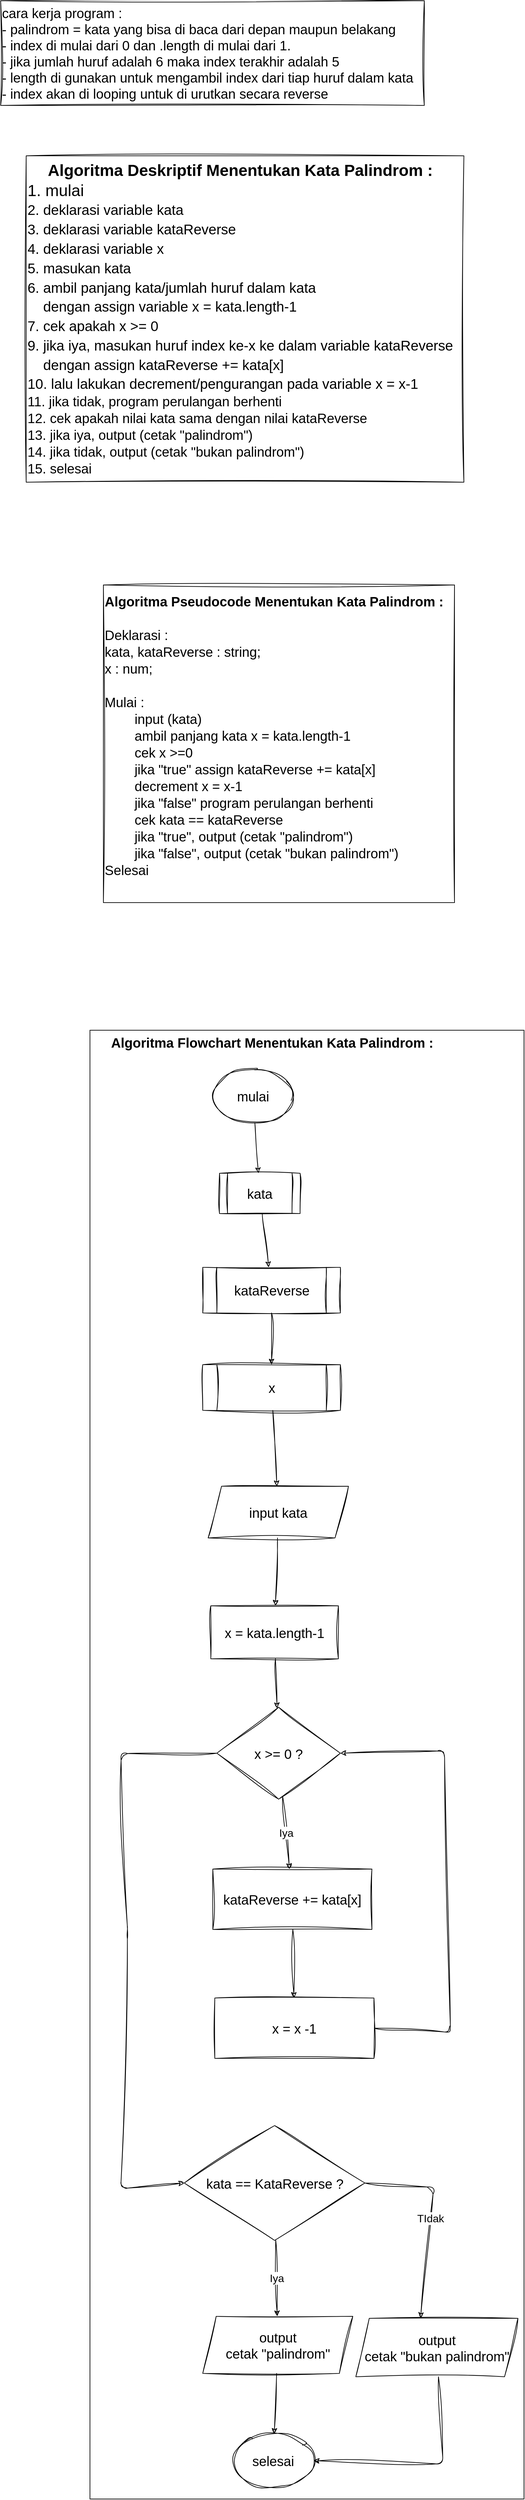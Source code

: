 <mxfile>
    <diagram id="5AIU2sZw3UCtWIpm7gQh" name="Palindrom">
        <mxGraphModel dx="833" dy="552" grid="0" gridSize="10" guides="1" tooltips="1" connect="1" arrows="1" fold="1" page="1" pageScale="1" pageWidth="850" pageHeight="1100" math="0" shadow="0">
            <root>
                <mxCell id="0"/>
                <mxCell id="1" parent="0"/>
                <mxCell id="2" value="&lt;div style=&quot;text-align: center; font-size: 24px;&quot;&gt;&lt;b style=&quot;font-family: Helvetica; background-color: initial;&quot;&gt;&lt;font style=&quot;font-size: 24px;&quot;&gt;Algoritma Deskriptif Menentukan Kata Palindrom :&lt;/font&gt;&lt;/b&gt;&lt;/div&gt;&lt;font style=&quot;font-size: 24px;&quot; face=&quot;Helvetica&quot;&gt;&lt;div style=&quot;&quot;&gt;&lt;span style=&quot;background-color: initial;&quot;&gt;1. mulai&lt;/span&gt;&lt;/div&gt;&lt;span style=&quot;font-size: 21px;&quot;&gt;2. deklarasi variable kata&lt;/span&gt;&lt;br&gt;&lt;span style=&quot;font-size: 21px;&quot;&gt;3. deklarasi variable kataReverse&lt;/span&gt;&lt;br&gt;&lt;span style=&quot;font-size: 21px;&quot;&gt;4. deklarasi variable x&lt;/span&gt;&lt;br&gt;&lt;span style=&quot;font-size: 21px;&quot;&gt;5. masukan kata&lt;/span&gt;&lt;br&gt;&lt;span style=&quot;font-size: 21px;&quot;&gt;6. ambil panjang kata/jumlah huruf dalam kata&lt;br&gt;&amp;nbsp; &amp;nbsp; dengan assign variable x = kata.length-1&lt;/span&gt;&lt;br&gt;&lt;span style=&quot;font-size: 21px;&quot;&gt;7. cek apakah x &amp;gt;= 0&lt;/span&gt;&lt;br&gt;&lt;span style=&quot;font-size: 21px;&quot;&gt;9. jika iya, masukan huruf index ke-x ke dalam variable kataReverse&lt;br&gt;&amp;nbsp; &amp;nbsp; dengan assign kataReverse += kata[x]&lt;/span&gt;&lt;br&gt;&lt;span style=&quot;font-size: 21px;&quot;&gt;10. lalu lakukan decrement/pengurangan pada variable x = x-1&lt;/span&gt;&lt;br&gt;&lt;/font&gt;&lt;span style=&quot;font-family: Helvetica;&quot;&gt;11. jika tidak, program perulangan berhenti&lt;/span&gt;&lt;font face=&quot;Helvetica&quot;&gt;&lt;br&gt;12. cek apakah nilai kata sama dengan nilai kataReverse&lt;br&gt;13. jika iya, output (cetak &quot;palindrom&quot;)&lt;br&gt;14. jika tidak, output (cetak &quot;bukan palindrom&quot;)&lt;br&gt;15. selesai&lt;br&gt;&lt;/font&gt;" style="text;html=1;align=left;verticalAlign=middle;resizable=0;points=[];autosize=1;strokeColor=default;fillColor=none;fontSize=20;fontFamily=Architects Daughter;sketch=1;hachureGap=4;jiggle=2;curveFitting=1;fontSource=https%3A%2F%2Ffonts.googleapis.com%2Fcss%3Ffamily%3DArchitects%2BDaughter;" parent="1" vertex="1">
                    <mxGeometry x="66" y="243" width="652" height="486" as="geometry"/>
                </mxCell>
                <mxCell id="3" value="cara kerja program :&lt;br&gt;- palindrom = kata yang bisa di baca dari depan maupun belakang&lt;br&gt;- index di mulai dari 0 dan .length di mulai dari 1.&lt;br&gt;- jika jumlah huruf adalah 6 maka index terakhir adalah 5&lt;br&gt;- length di gunakan untuk mengambil index dari tiap huruf dalam kata&lt;br&gt;- index akan di looping untuk di urutkan secara reverse" style="text;html=1;align=left;verticalAlign=middle;resizable=0;points=[];autosize=1;strokeColor=default;fillColor=none;fontSize=20;fontFamily=Helvetica;sketch=1;hachureGap=4;jiggle=2;curveFitting=1;fontSource=https%3A%2F%2Ffonts.googleapis.com%2Fcss%3Ffamily%3DArchitects%2BDaughter;" parent="1" vertex="1">
                    <mxGeometry x="28" y="12" width="631" height="156" as="geometry"/>
                </mxCell>
                <mxCell id="4" value="&lt;font face=&quot;Helvetica&quot;&gt;&lt;b&gt;Algoritma Pseudocode Menentukan Kata Palindrom :&lt;br&gt;&lt;/b&gt;&lt;br&gt;Deklarasi :&lt;br&gt;&lt;span style=&quot;&quot;&gt;&#9;&lt;/span&gt;kata, kataReverse : string;&lt;br&gt;&lt;span style=&quot;&quot;&gt;&#9;&lt;/span&gt;x : num;&lt;br&gt;&lt;br&gt;Mulai :&lt;br&gt;&lt;span style=&quot;&quot;&gt;&#9;&lt;/span&gt;&lt;span style=&quot;white-space: pre;&quot;&gt;&#9;&lt;/span&gt;input (kata)&lt;br&gt;&lt;span style=&quot;&quot;&gt;&#9;&lt;/span&gt;&lt;span style=&quot;white-space: pre;&quot;&gt;&#9;&lt;/span&gt;ambil panjang kata x = kata.length-1&lt;br&gt;&lt;span style=&quot;&quot;&gt;&#9;&lt;/span&gt;&lt;span style=&quot;white-space: pre;&quot;&gt;&#9;&lt;/span&gt;cek x &amp;gt;=0&lt;br&gt;&lt;span style=&quot;&quot;&gt;&#9;&lt;/span&gt;&lt;/font&gt;&lt;span style=&quot;border-color: var(--border-color); font-family: Helvetica;&quot;&gt;&#9;&lt;/span&gt;&lt;span style=&quot;font-family: Helvetica;&quot;&gt;&lt;span style=&quot;white-space: pre;&quot;&gt;&#9;&lt;/span&gt;jika &quot;true&quot; assign kataReverse += kata[x]&lt;/span&gt;&lt;br style=&quot;border-color: var(--border-color); font-family: Helvetica;&quot;&gt;&lt;span style=&quot;border-color: var(--border-color); font-family: Helvetica;&quot;&gt;&#9;&lt;/span&gt;&lt;span style=&quot;font-family: Helvetica;&quot;&gt;&lt;span style=&quot;white-space: pre;&quot;&gt;&#9;&lt;/span&gt;decrement x = x-1&lt;/span&gt;&lt;font face=&quot;Helvetica&quot;&gt;&lt;br&gt;&lt;span style=&quot;&quot;&gt;&#9;&lt;/span&gt;&lt;span style=&quot;white-space: pre;&quot;&gt;&#9;&lt;/span&gt;jika &quot;false&quot; program perulangan berhenti&lt;br&gt;&lt;span style=&quot;white-space: pre;&quot;&gt;&#9;&lt;/span&gt;cek kata == kataReverse&lt;br&gt;&lt;span style=&quot;white-space: pre;&quot;&gt;&#9;&lt;/span&gt;jika &quot;true&quot;, output (cetak &quot;palindrom&quot;)&lt;br&gt;&lt;span style=&quot;white-space: pre;&quot;&gt;&#9;&lt;/span&gt;jika &quot;false&quot;, output (cetak &quot;bukan palindrom&quot;)&lt;br&gt;Selesai&lt;br&gt;&lt;span style=&quot;&quot;&gt;&#9;&lt;/span&gt;&lt;br&gt;&lt;/font&gt;" style="text;html=1;align=left;verticalAlign=middle;resizable=0;points=[];autosize=1;strokeColor=default;fillColor=none;fontSize=20;fontFamily=Architects Daughter;sketch=1;hachureGap=4;jiggle=2;curveFitting=1;fontSource=https%3A%2F%2Ffonts.googleapis.com%2Fcss%3Ffamily%3DArchitects%2BDaughter;" parent="1" vertex="1">
                    <mxGeometry x="181" y="882" width="523" height="473" as="geometry"/>
                </mxCell>
                <mxCell id="jP9Gf66-D8ZCtO5igqZr-33" value="" style="group;strokeColor=default;" parent="1" vertex="1" connectable="0">
                    <mxGeometry x="161" y="1545" width="646.5" height="2187" as="geometry"/>
                </mxCell>
                <mxCell id="5" value="&lt;b&gt;Algoritma Flowchart Menentukan Kata Palindrom :&lt;/b&gt;" style="text;html=1;align=center;verticalAlign=middle;resizable=0;points=[];autosize=1;strokeColor=none;fillColor=none;fontSize=20;fontFamily=Helvetica;sketch=1;hachureGap=4;jiggle=2;curveFitting=1;fontSource=https%3A%2F%2Ffonts.googleapis.com%2Fcss%3Ffamily%3DArchitects%2BDaughter;" parent="jP9Gf66-D8ZCtO5igqZr-33" vertex="1">
                    <mxGeometry x="21.5" width="498" height="36" as="geometry"/>
                </mxCell>
                <mxCell id="6" value="mulai" style="ellipse;whiteSpace=wrap;html=1;sketch=1;hachureGap=4;jiggle=2;curveFitting=1;fontFamily=Helvetica;fontSize=20;strokeColor=default;" parent="jP9Gf66-D8ZCtO5igqZr-33" vertex="1">
                    <mxGeometry x="183" y="58" width="120" height="80" as="geometry"/>
                </mxCell>
                <mxCell id="7" value="kata" style="shape=process;whiteSpace=wrap;html=1;backgroundOutline=1;sketch=1;hachureGap=4;jiggle=2;curveFitting=1;fontFamily=Helvetica;fontSize=20;strokeColor=default;" parent="jP9Gf66-D8ZCtO5igqZr-33" vertex="1">
                    <mxGeometry x="193" y="213" width="120" height="60" as="geometry"/>
                </mxCell>
                <mxCell id="18" value="" style="edgeStyle=none;sketch=1;hachureGap=4;jiggle=2;curveFitting=1;html=1;fontFamily=Helvetica;fontSize=16;strokeColor=default;" parent="jP9Gf66-D8ZCtO5igqZr-33" source="6" target="7" edge="1">
                    <mxGeometry relative="1" as="geometry"/>
                </mxCell>
                <mxCell id="8" value="kataReverse" style="shape=process;whiteSpace=wrap;html=1;backgroundOutline=1;sketch=1;hachureGap=4;jiggle=2;curveFitting=1;fontFamily=Helvetica;fontSize=20;strokeColor=default;" parent="jP9Gf66-D8ZCtO5igqZr-33" vertex="1">
                    <mxGeometry x="168" y="353" width="205" height="68" as="geometry"/>
                </mxCell>
                <mxCell id="19" value="" style="edgeStyle=none;sketch=1;hachureGap=4;jiggle=2;curveFitting=1;html=1;fontFamily=Helvetica;fontSize=16;strokeColor=default;" parent="jP9Gf66-D8ZCtO5igqZr-33" source="7" target="8" edge="1">
                    <mxGeometry relative="1" as="geometry"/>
                </mxCell>
                <mxCell id="9" value="x" style="shape=process;whiteSpace=wrap;html=1;backgroundOutline=1;sketch=1;hachureGap=4;jiggle=2;curveFitting=1;fontFamily=Helvetica;fontSize=20;strokeColor=default;" parent="jP9Gf66-D8ZCtO5igqZr-33" vertex="1">
                    <mxGeometry x="168" y="498" width="205" height="68" as="geometry"/>
                </mxCell>
                <mxCell id="20" value="" style="edgeStyle=none;sketch=1;hachureGap=4;jiggle=2;curveFitting=1;html=1;fontFamily=Helvetica;fontSize=16;strokeColor=default;" parent="jP9Gf66-D8ZCtO5igqZr-33" source="8" target="9" edge="1">
                    <mxGeometry relative="1" as="geometry"/>
                </mxCell>
                <mxCell id="10" value="input kata" style="shape=parallelogram;perimeter=parallelogramPerimeter;whiteSpace=wrap;html=1;fixedSize=1;sketch=1;hachureGap=4;jiggle=2;curveFitting=1;fontFamily=Helvetica;fontSize=20;strokeColor=default;" parent="jP9Gf66-D8ZCtO5igqZr-33" vertex="1">
                    <mxGeometry x="176" y="679" width="209" height="77" as="geometry"/>
                </mxCell>
                <mxCell id="21" value="" style="edgeStyle=none;sketch=1;hachureGap=4;jiggle=2;curveFitting=1;html=1;fontFamily=Helvetica;fontSize=16;strokeColor=default;" parent="jP9Gf66-D8ZCtO5igqZr-33" source="9" target="10" edge="1">
                    <mxGeometry relative="1" as="geometry"/>
                </mxCell>
                <mxCell id="11" value="x = kata.length-1" style="rounded=0;whiteSpace=wrap;html=1;sketch=1;hachureGap=4;jiggle=2;curveFitting=1;fontFamily=Helvetica;fontSize=20;strokeColor=default;" parent="jP9Gf66-D8ZCtO5igqZr-33" vertex="1">
                    <mxGeometry x="180" y="857" width="190" height="79" as="geometry"/>
                </mxCell>
                <mxCell id="22" value="" style="edgeStyle=none;sketch=1;hachureGap=4;jiggle=2;curveFitting=1;html=1;fontFamily=Helvetica;fontSize=16;strokeColor=default;" parent="jP9Gf66-D8ZCtO5igqZr-33" source="10" target="11" edge="1">
                    <mxGeometry relative="1" as="geometry"/>
                </mxCell>
                <mxCell id="12" value="x &amp;gt;= 0 ?" style="rhombus;whiteSpace=wrap;html=1;sketch=1;hachureGap=4;jiggle=2;curveFitting=1;fontFamily=Helvetica;fontSize=20;strokeColor=default;" parent="jP9Gf66-D8ZCtO5igqZr-33" vertex="1">
                    <mxGeometry x="189" y="1008" width="184" height="137" as="geometry"/>
                </mxCell>
                <mxCell id="23" value="" style="edgeStyle=none;sketch=1;hachureGap=4;jiggle=2;curveFitting=1;html=1;fontFamily=Helvetica;fontSize=16;strokeColor=default;" parent="jP9Gf66-D8ZCtO5igqZr-33" source="11" target="12" edge="1">
                    <mxGeometry relative="1" as="geometry"/>
                </mxCell>
                <mxCell id="13" value="kataReverse += kata[x]" style="rounded=0;whiteSpace=wrap;html=1;sketch=1;hachureGap=4;jiggle=2;curveFitting=1;fontFamily=Helvetica;fontSize=20;strokeColor=default;" parent="jP9Gf66-D8ZCtO5igqZr-33" vertex="1">
                    <mxGeometry x="183" y="1249" width="237" height="90" as="geometry"/>
                </mxCell>
                <mxCell id="16" value="Iya" style="edgeStyle=none;sketch=1;hachureGap=4;jiggle=2;curveFitting=1;html=1;fontFamily=Helvetica;fontSize=16;strokeColor=default;" parent="jP9Gf66-D8ZCtO5igqZr-33" source="12" target="13" edge="1">
                    <mxGeometry relative="1" as="geometry"/>
                </mxCell>
                <mxCell id="15" style="edgeStyle=none;sketch=1;hachureGap=4;jiggle=2;curveFitting=1;html=1;entryX=1;entryY=0.5;entryDx=0;entryDy=0;fontFamily=Helvetica;fontSize=16;exitX=1;exitY=0.5;exitDx=0;exitDy=0;strokeColor=default;" parent="jP9Gf66-D8ZCtO5igqZr-33" source="14" target="12" edge="1">
                    <mxGeometry relative="1" as="geometry">
                        <Array as="points">
                            <mxPoint x="537" y="1492"/>
                            <mxPoint x="528" y="1073"/>
                        </Array>
                    </mxGeometry>
                </mxCell>
                <mxCell id="14" value="x = x -1" style="rounded=0;whiteSpace=wrap;html=1;sketch=1;hachureGap=4;jiggle=2;curveFitting=1;fontFamily=Helvetica;fontSize=20;strokeColor=default;" parent="jP9Gf66-D8ZCtO5igqZr-33" vertex="1">
                    <mxGeometry x="186" y="1441" width="237" height="90" as="geometry"/>
                </mxCell>
                <mxCell id="17" value="" style="edgeStyle=none;sketch=1;hachureGap=4;jiggle=2;curveFitting=1;html=1;fontFamily=Helvetica;fontSize=16;strokeColor=default;" parent="jP9Gf66-D8ZCtO5igqZr-33" source="13" target="14" edge="1">
                    <mxGeometry relative="1" as="geometry"/>
                </mxCell>
                <mxCell id="24" value="kata == KataReverse ?" style="rhombus;whiteSpace=wrap;html=1;sketch=1;hachureGap=4;jiggle=2;curveFitting=1;fontFamily=Helvetica;fontSize=20;strokeColor=default;" parent="jP9Gf66-D8ZCtO5igqZr-33" vertex="1">
                    <mxGeometry x="140.5" y="1631" width="269" height="171" as="geometry"/>
                </mxCell>
                <mxCell id="25" style="edgeStyle=none;sketch=1;hachureGap=4;jiggle=2;curveFitting=1;html=1;exitX=0;exitY=0.5;exitDx=0;exitDy=0;entryX=0;entryY=0.5;entryDx=0;entryDy=0;fontFamily=Helvetica;fontSize=16;strokeColor=default;" parent="jP9Gf66-D8ZCtO5igqZr-33" source="12" target="24" edge="1">
                    <mxGeometry relative="1" as="geometry">
                        <Array as="points">
                            <mxPoint x="46" y="1077"/>
                            <mxPoint x="56" y="1343"/>
                            <mxPoint x="46" y="1725"/>
                        </Array>
                    </mxGeometry>
                </mxCell>
                <mxCell id="26" value="output&lt;br&gt;cetak &quot;palindrom&quot;" style="shape=parallelogram;perimeter=parallelogramPerimeter;whiteSpace=wrap;html=1;fixedSize=1;sketch=1;hachureGap=4;jiggle=2;curveFitting=1;fontFamily=Helvetica;fontSize=20;strokeColor=default;" parent="jP9Gf66-D8ZCtO5igqZr-33" vertex="1">
                    <mxGeometry x="168" y="1915" width="223.5" height="85" as="geometry"/>
                </mxCell>
                <mxCell id="27" value="Iya" style="edgeStyle=none;sketch=1;hachureGap=4;jiggle=2;curveFitting=1;html=1;fontFamily=Helvetica;fontSize=16;strokeColor=default;" parent="jP9Gf66-D8ZCtO5igqZr-33" source="24" target="26" edge="1">
                    <mxGeometry relative="1" as="geometry"/>
                </mxCell>
                <mxCell id="28" value="output&lt;br&gt;cetak &quot;bukan palindrom&quot;" style="shape=parallelogram;perimeter=parallelogramPerimeter;whiteSpace=wrap;html=1;fixedSize=1;sketch=1;hachureGap=4;jiggle=2;curveFitting=1;fontFamily=Helvetica;fontSize=20;strokeColor=default;" parent="jP9Gf66-D8ZCtO5igqZr-33" vertex="1">
                    <mxGeometry x="396" y="1918" width="241.5" height="87" as="geometry"/>
                </mxCell>
                <mxCell id="29" value="TIdak" style="edgeStyle=none;sketch=1;hachureGap=4;jiggle=2;curveFitting=1;html=1;fontFamily=Helvetica;fontSize=16;exitX=1;exitY=0.5;exitDx=0;exitDy=0;strokeColor=default;entryX=0.399;entryY=-0.005;entryDx=0;entryDy=0;entryPerimeter=0;" parent="jP9Gf66-D8ZCtO5igqZr-33" source="24" target="28" edge="1">
                    <mxGeometry relative="1" as="geometry">
                        <Array as="points">
                            <mxPoint x="512" y="1723"/>
                        </Array>
                        <mxPoint x="547" y="1924" as="targetPoint"/>
                    </mxGeometry>
                </mxCell>
                <mxCell id="30" value="selesai" style="ellipse;whiteSpace=wrap;html=1;sketch=1;hachureGap=4;jiggle=2;curveFitting=1;fontFamily=Helvetica;fontSize=20;strokeColor=default;" parent="jP9Gf66-D8ZCtO5igqZr-33" vertex="1">
                    <mxGeometry x="213" y="2090" width="120" height="80" as="geometry"/>
                </mxCell>
                <mxCell id="32" value="" style="edgeStyle=none;sketch=1;hachureGap=4;jiggle=2;curveFitting=1;html=1;fontFamily=Helvetica;fontSize=16;strokeColor=default;" parent="jP9Gf66-D8ZCtO5igqZr-33" source="26" target="30" edge="1">
                    <mxGeometry relative="1" as="geometry"/>
                </mxCell>
                <mxCell id="33" style="edgeStyle=none;sketch=1;hachureGap=4;jiggle=2;curveFitting=1;html=1;entryX=1;entryY=0.5;entryDx=0;entryDy=0;fontFamily=Helvetica;fontSize=16;strokeColor=default;" parent="jP9Gf66-D8ZCtO5igqZr-33" source="28" target="30" edge="1">
                    <mxGeometry relative="1" as="geometry">
                        <Array as="points">
                            <mxPoint x="526" y="2135"/>
                        </Array>
                    </mxGeometry>
                </mxCell>
            </root>
        </mxGraphModel>
    </diagram>
    <diagram id="BDV7IyLmSjpeVGGIrH9h" name="reverse words">
        <mxGraphModel dx="833" dy="1652" grid="0" gridSize="10" guides="1" tooltips="1" connect="1" arrows="1" fold="1" page="1" pageScale="1" pageWidth="850" pageHeight="1100" math="0" shadow="0">
            <root>
                <mxCell id="0"/>
                <mxCell id="1" parent="0"/>
                <mxCell id="KFtNnMf4hE5vOKKRivtk-1" value="&lt;div style=&quot;text-align: center;&quot;&gt;&lt;b style=&quot;background-color: initial;&quot;&gt;Algoritma Deskriptif Reverse Words :&lt;/b&gt;&lt;/div&gt;&lt;div style=&quot;text-align: center;&quot;&gt;&lt;br&gt;&lt;/div&gt;&lt;font style=&quot;font-size: 20px;&quot;&gt;1. mulai&lt;br&gt;2. deklarasi variable words&lt;br&gt;3. deklarasi variable wordsReverse&lt;br&gt;4. deklarasi variable separator&lt;br&gt;5. deklarasi variable x&lt;br&gt;5. input words&lt;br&gt;6. pecah words menjadi array yang di pisahkan spasi&lt;br&gt;&amp;nbsp; &amp;nbsp; dengan assign variable separator = words.split(&quot; &quot;)&lt;br&gt;7. ambil panjang array/jumlah kata dalam words&lt;br&gt;&amp;nbsp; &amp;nbsp; dengan assign variable x = separator.length-1&lt;br&gt;8. cek apakah x &amp;gt;= 0&lt;br&gt;9. jika iya, tambahkan kata index ke-x ke dalam variable wordsReverse&lt;br&gt;&amp;nbsp; &amp;nbsp; dengan assign wordsReverse += separator[x]&lt;br&gt;10. lalu decrement/lakukan pengurangan pada variable x&lt;br&gt;11. jika tidak, program perulangan berhenti&lt;br&gt;12. output cetak wordsReverse&lt;br&gt;13. Selesai&lt;/font&gt;" style="text;html=1;align=left;verticalAlign=middle;resizable=0;points=[];autosize=1;strokeColor=default;fillColor=none;fontSize=24;fontFamily=Helvetica;sketch=1;hachureGap=4;jiggle=2;curveFitting=1;fontSource=https%3A%2F%2Ffonts.googleapis.com%2Fcss%3Ffamily%3DArchitects%2BDaughter;perimeterSpacing=0;strokeWidth=1;" parent="1" vertex="1">
                    <mxGeometry x="68" y="-912" width="647" height="559" as="geometry"/>
                </mxCell>
                <mxCell id="3x0qsaGhGGFYojzwKzcm-1" value="&lt;font style=&quot;font-size: 24px;&quot; face=&quot;Helvetica&quot;&gt;&lt;b&gt;Algoritma Pseudocode Reverse Words :&lt;br&gt;&lt;/b&gt;&lt;br&gt;Deklarasi :&lt;br&gt;&lt;span style=&quot;white-space: pre;&quot;&gt;&#9;&lt;/span&gt;words, wordsReverse, separator : string;&lt;br&gt;&lt;span style=&quot;white-space: pre;&quot;&gt;&#9;&lt;/span&gt;x : num;&lt;br&gt;&lt;br&gt;Mulai&lt;br&gt;&lt;span style=&quot;white-space: pre;&quot;&gt;&#9;&lt;/span&gt;input words&lt;br&gt;&lt;span style=&quot;white-space: pre;&quot;&gt;&#9;&lt;/span&gt;buat array, separator = words.split(&quot; &quot;)&lt;br&gt;&lt;span style=&quot;white-space: pre;&quot;&gt;&#9;&lt;/span&gt;ambil panjang array, x = separator.length-1&lt;br&gt;&lt;span style=&quot;white-space: pre;&quot;&gt;&#9;&lt;/span&gt;cek x &amp;gt;= 0&lt;br&gt;&lt;span style=&quot;white-space: pre;&quot;&gt;&#9;&lt;/span&gt;jika &quot;true&quot;, wordsReverse += separator[x]&lt;br&gt;&lt;span style=&quot;white-space: pre;&quot;&gt;&#9;&lt;/span&gt;decrement x = x-1&lt;br&gt;&lt;span style=&quot;white-space: pre;&quot;&gt;&#9;&lt;/span&gt;jika &quot;false&quot;, looping stop&lt;br&gt;&lt;span style=&quot;white-space: pre;&quot;&gt;&#9;&lt;/span&gt;output cetak wordsReverse&lt;br&gt;Selesai&lt;br&gt;&lt;/font&gt;" style="text;html=1;align=left;verticalAlign=middle;resizable=0;points=[];autosize=1;strokeColor=default;fillColor=none;fontSize=20;fontFamily=Architects Daughter;sketch=1;hachureGap=4;jiggle=2;curveFitting=1;fontSource=https%3A%2F%2Ffonts.googleapis.com%2Fcss%3Ffamily%3DArchitects%2BDaughter;" parent="1" vertex="1">
                    <mxGeometry x="141" y="-285" width="527" height="473" as="geometry"/>
                </mxCell>
                <mxCell id="ulO0fnhEckeZprj6zVpY-1" value="&lt;div style=&quot;text-align: left;&quot;&gt;&lt;span style=&quot;background-color: initial;&quot;&gt;cara kerja program :&lt;/span&gt;&lt;/div&gt;&lt;div style=&quot;text-align: left;&quot;&gt;&lt;span style=&quot;font-size: 20px; background-color: initial;&quot;&gt;- index di mulai dari 0 dan .length di mulai dari 1&lt;/span&gt;&lt;/div&gt;&lt;div style=&quot;text-align: left;&quot;&gt;&lt;span style=&quot;font-size: 20px;&quot;&gt;- jika jumlah huruf adalah 6 maka index terakhir adalah 5&lt;/span&gt;&lt;span style=&quot;font-size: 20px; background-color: initial;&quot;&gt;&lt;br&gt;&lt;/span&gt;&lt;/div&gt;&lt;span style=&quot;font-size: 20px; text-align: left;&quot;&gt;- length di gunakan untuk mengambil index dari tiap kata dalam kalimat&lt;/span&gt;&lt;br style=&quot;border-color: var(--border-color); font-size: 20px; text-align: left;&quot;&gt;&lt;div style=&quot;text-align: left;&quot;&gt;&lt;span style=&quot;font-size: 20px; background-color: initial;&quot;&gt;- index akan di looping untuk di urutkan secara reverse&lt;/span&gt;&lt;/div&gt;" style="text;html=1;align=center;verticalAlign=middle;resizable=0;points=[];autosize=1;strokeColor=default;fillColor=none;fontSize=24;fontFamily=Helvetica;sketch=1;hachureGap=4;jiggle=2;curveFitting=1;fontSource=https%3A%2F%2Ffonts.googleapis.com%2Fcss%3Ffamily%3DArchitects%2BDaughter;" parent="1" vertex="1">
                    <mxGeometry x="13" y="-1100" width="648" height="156" as="geometry"/>
                </mxCell>
                <mxCell id="ulO0fnhEckeZprj6zVpY-2" value="" style="group;strokeColor=default;" parent="1" vertex="1" connectable="0">
                    <mxGeometry x="178" y="327" width="517" height="1815" as="geometry"/>
                </mxCell>
                <mxCell id="3x0qsaGhGGFYojzwKzcm-2" value="&lt;b&gt;&lt;font style=&quot;font-size: 24px;&quot;&gt;Algoritma Flowchart Reverse Words :&lt;/font&gt;&lt;/b&gt;" style="text;html=1;align=left;verticalAlign=middle;resizable=0;points=[];autosize=1;strokeColor=none;fillColor=none;fontSize=20;fontFamily=Helvetica;sketch=1;hachureGap=4;jiggle=2;curveFitting=1;fontSource=https%3A%2F%2Ffonts.googleapis.com%2Fcss%3Ffamily%3DArchitects%2BDaughter;labelBorderColor=none;" parent="ulO0fnhEckeZprj6zVpY-2" vertex="1">
                    <mxGeometry x="26" y="9" width="446" height="41" as="geometry"/>
                </mxCell>
                <mxCell id="3x0qsaGhGGFYojzwKzcm-3" value="mulai" style="ellipse;whiteSpace=wrap;html=1;sketch=1;hachureGap=4;jiggle=2;curveFitting=1;fontFamily=Helvetica;fontSize=20;labelBorderColor=none;" parent="ulO0fnhEckeZprj6zVpY-2" vertex="1">
                    <mxGeometry x="140.043" y="60" width="126.354" height="80" as="geometry"/>
                </mxCell>
                <mxCell id="3x0qsaGhGGFYojzwKzcm-4" value="words" style="shape=process;whiteSpace=wrap;html=1;backgroundOutline=1;sketch=1;hachureGap=4;jiggle=2;curveFitting=1;fontFamily=Helvetica;fontSize=20;labelBorderColor=none;" parent="ulO0fnhEckeZprj6zVpY-2" vertex="1">
                    <mxGeometry x="140.043" y="206" width="135.831" height="58" as="geometry"/>
                </mxCell>
                <mxCell id="3x0qsaGhGGFYojzwKzcm-9" value="" style="edgeStyle=none;sketch=1;hachureGap=4;jiggle=2;curveFitting=1;html=1;fontFamily=Helvetica;fontSize=16;labelBorderColor=none;" parent="ulO0fnhEckeZprj6zVpY-2" source="3x0qsaGhGGFYojzwKzcm-3" target="3x0qsaGhGGFYojzwKzcm-4" edge="1">
                    <mxGeometry relative="1" as="geometry"/>
                </mxCell>
                <mxCell id="3x0qsaGhGGFYojzwKzcm-5" value="wordsReverse" style="shape=process;whiteSpace=wrap;html=1;backgroundOutline=1;sketch=1;hachureGap=4;jiggle=2;curveFitting=1;fontFamily=Helvetica;fontSize=20;labelBorderColor=none;" parent="ulO0fnhEckeZprj6zVpY-2" vertex="1">
                    <mxGeometry x="118.984" y="314" width="193.743" height="70" as="geometry"/>
                </mxCell>
                <mxCell id="3x0qsaGhGGFYojzwKzcm-11" value="" style="edgeStyle=none;sketch=1;hachureGap=4;jiggle=2;curveFitting=1;html=1;fontFamily=Helvetica;fontSize=16;labelBorderColor=none;" parent="ulO0fnhEckeZprj6zVpY-2" source="3x0qsaGhGGFYojzwKzcm-4" target="3x0qsaGhGGFYojzwKzcm-5" edge="1">
                    <mxGeometry relative="1" as="geometry"/>
                </mxCell>
                <mxCell id="3x0qsaGhGGFYojzwKzcm-7" value="separator" style="shape=process;whiteSpace=wrap;html=1;backgroundOutline=1;sketch=1;hachureGap=4;jiggle=2;curveFitting=1;fontFamily=Helvetica;fontSize=20;labelBorderColor=none;" parent="ulO0fnhEckeZprj6zVpY-2" vertex="1">
                    <mxGeometry x="126.354" y="443" width="193.743" height="70" as="geometry"/>
                </mxCell>
                <mxCell id="3x0qsaGhGGFYojzwKzcm-12" value="" style="edgeStyle=none;sketch=1;hachureGap=4;jiggle=2;curveFitting=1;html=1;fontFamily=Helvetica;fontSize=16;labelBorderColor=none;" parent="ulO0fnhEckeZprj6zVpY-2" source="3x0qsaGhGGFYojzwKzcm-5" target="3x0qsaGhGGFYojzwKzcm-7" edge="1">
                    <mxGeometry relative="1" as="geometry"/>
                </mxCell>
                <mxCell id="3x0qsaGhGGFYojzwKzcm-8" value="x" style="shape=process;whiteSpace=wrap;html=1;backgroundOutline=1;sketch=1;hachureGap=4;jiggle=2;curveFitting=1;fontFamily=Helvetica;fontSize=20;labelBorderColor=none;" parent="ulO0fnhEckeZprj6zVpY-2" vertex="1">
                    <mxGeometry x="126.354" y="572" width="193.743" height="70" as="geometry"/>
                </mxCell>
                <mxCell id="3x0qsaGhGGFYojzwKzcm-13" value="" style="edgeStyle=none;sketch=1;hachureGap=4;jiggle=2;curveFitting=1;html=1;fontFamily=Helvetica;fontSize=16;labelBorderColor=none;" parent="ulO0fnhEckeZprj6zVpY-2" source="3x0qsaGhGGFYojzwKzcm-7" target="3x0qsaGhGGFYojzwKzcm-8" edge="1">
                    <mxGeometry relative="1" as="geometry"/>
                </mxCell>
                <mxCell id="3x0qsaGhGGFYojzwKzcm-14" value="input words" style="shape=parallelogram;perimeter=parallelogramPerimeter;whiteSpace=wrap;html=1;fixedSize=1;sketch=1;hachureGap=4;jiggle=2;curveFitting=1;fontFamily=Helvetica;fontSize=20;labelBorderColor=none;" parent="ulO0fnhEckeZprj6zVpY-2" vertex="1">
                    <mxGeometry x="146.887" y="720" width="152.678" height="66" as="geometry"/>
                </mxCell>
                <mxCell id="3x0qsaGhGGFYojzwKzcm-15" value="" style="edgeStyle=none;sketch=1;hachureGap=4;jiggle=2;curveFitting=1;html=1;fontFamily=Helvetica;fontSize=16;labelBorderColor=none;" parent="ulO0fnhEckeZprj6zVpY-2" source="3x0qsaGhGGFYojzwKzcm-8" target="3x0qsaGhGGFYojzwKzcm-14" edge="1">
                    <mxGeometry relative="1" as="geometry"/>
                </mxCell>
                <mxCell id="3x0qsaGhGGFYojzwKzcm-16" value="separator = words.split(&quot; &quot;)" style="rounded=0;whiteSpace=wrap;html=1;sketch=1;hachureGap=4;jiggle=2;curveFitting=1;fontFamily=Helvetica;fontSize=20;labelBorderColor=none;" parent="ulO0fnhEckeZprj6zVpY-2" vertex="1">
                    <mxGeometry x="70.548" y="851" width="315.886" height="62" as="geometry"/>
                </mxCell>
                <mxCell id="3x0qsaGhGGFYojzwKzcm-17" value="" style="edgeStyle=none;sketch=1;hachureGap=4;jiggle=2;curveFitting=1;html=1;fontFamily=Helvetica;fontSize=16;labelBorderColor=none;" parent="ulO0fnhEckeZprj6zVpY-2" source="3x0qsaGhGGFYojzwKzcm-14" target="3x0qsaGhGGFYojzwKzcm-16" edge="1">
                    <mxGeometry relative="1" as="geometry"/>
                </mxCell>
                <mxCell id="3x0qsaGhGGFYojzwKzcm-18" value="x = separator.length-1" style="rounded=0;whiteSpace=wrap;html=1;sketch=1;hachureGap=4;jiggle=2;curveFitting=1;fontFamily=Helvetica;fontSize=20;labelBorderColor=none;" parent="ulO0fnhEckeZprj6zVpY-2" vertex="1">
                    <mxGeometry x="81.077" y="961" width="315.886" height="62" as="geometry"/>
                </mxCell>
                <mxCell id="3x0qsaGhGGFYojzwKzcm-33" value="" style="edgeStyle=none;sketch=1;hachureGap=4;jiggle=2;curveFitting=1;html=1;fontFamily=Helvetica;fontSize=16;labelBorderColor=none;" parent="ulO0fnhEckeZprj6zVpY-2" source="3x0qsaGhGGFYojzwKzcm-16" target="3x0qsaGhGGFYojzwKzcm-18" edge="1">
                    <mxGeometry relative="1" as="geometry"/>
                </mxCell>
                <mxCell id="3x0qsaGhGGFYojzwKzcm-19" value="x &amp;gt;= 0 ?" style="rhombus;whiteSpace=wrap;html=1;sketch=1;hachureGap=4;jiggle=2;curveFitting=1;fontFamily=Helvetica;fontSize=20;labelBorderColor=none;" parent="ulO0fnhEckeZprj6zVpY-2" vertex="1">
                    <mxGeometry x="157.943" y="1090" width="136.884" height="128" as="geometry"/>
                </mxCell>
                <mxCell id="3x0qsaGhGGFYojzwKzcm-20" value="" style="edgeStyle=none;sketch=1;hachureGap=4;jiggle=2;curveFitting=1;html=1;fontFamily=Helvetica;fontSize=16;labelBorderColor=none;" parent="ulO0fnhEckeZprj6zVpY-2" source="3x0qsaGhGGFYojzwKzcm-18" target="3x0qsaGhGGFYojzwKzcm-19" edge="1">
                    <mxGeometry relative="1" as="geometry"/>
                </mxCell>
                <mxCell id="3x0qsaGhGGFYojzwKzcm-21" value="&lt;span style=&quot;text-align: left;&quot;&gt;wordsReverse += separator[x]&lt;/span&gt;" style="rounded=0;whiteSpace=wrap;html=1;sketch=1;hachureGap=4;jiggle=2;curveFitting=1;fontFamily=Helvetica;fontSize=20;labelBorderColor=none;" parent="ulO0fnhEckeZprj6zVpY-2" vertex="1">
                    <mxGeometry x="76.866" y="1293" width="315.886" height="62" as="geometry"/>
                </mxCell>
                <mxCell id="3x0qsaGhGGFYojzwKzcm-22" value="Iya" style="edgeStyle=none;sketch=1;hachureGap=4;jiggle=2;curveFitting=1;html=1;fontFamily=Helvetica;fontSize=16;labelBorderColor=none;" parent="ulO0fnhEckeZprj6zVpY-2" source="3x0qsaGhGGFYojzwKzcm-19" target="3x0qsaGhGGFYojzwKzcm-21" edge="1">
                    <mxGeometry relative="1" as="geometry"/>
                </mxCell>
                <mxCell id="3x0qsaGhGGFYojzwKzcm-26" style="edgeStyle=none;sketch=1;hachureGap=4;jiggle=2;curveFitting=1;html=1;exitX=1;exitY=0.5;exitDx=0;exitDy=0;entryX=1;entryY=0.5;entryDx=0;entryDy=0;fontFamily=Helvetica;fontSize=16;labelBorderColor=none;" parent="ulO0fnhEckeZprj6zVpY-2" source="3x0qsaGhGGFYojzwKzcm-23" target="3x0qsaGhGGFYojzwKzcm-19" edge="1">
                    <mxGeometry relative="1" as="geometry">
                        <Array as="points">
                            <mxPoint x="494" y="1444"/>
                            <mxPoint x="476" y="1149"/>
                        </Array>
                    </mxGeometry>
                </mxCell>
                <mxCell id="3x0qsaGhGGFYojzwKzcm-23" value="&lt;span style=&quot;text-align: left;&quot;&gt;x = x-1&lt;/span&gt;" style="rounded=0;whiteSpace=wrap;html=1;sketch=1;hachureGap=4;jiggle=2;curveFitting=1;fontFamily=Helvetica;fontSize=20;labelBorderColor=none;" parent="ulO0fnhEckeZprj6zVpY-2" vertex="1">
                    <mxGeometry x="83.183" y="1407" width="315.886" height="62" as="geometry"/>
                </mxCell>
                <mxCell id="3x0qsaGhGGFYojzwKzcm-24" value="" style="edgeStyle=none;sketch=1;hachureGap=4;jiggle=2;curveFitting=1;html=1;fontFamily=Helvetica;fontSize=16;labelBorderColor=none;" parent="ulO0fnhEckeZprj6zVpY-2" source="3x0qsaGhGGFYojzwKzcm-21" target="3x0qsaGhGGFYojzwKzcm-23" edge="1">
                    <mxGeometry relative="1" as="geometry"/>
                </mxCell>
                <mxCell id="3x0qsaGhGGFYojzwKzcm-27" value="output&lt;br&gt;cetak wordsReverse" style="shape=parallelogram;perimeter=parallelogramPerimeter;whiteSpace=wrap;html=1;fixedSize=1;sketch=1;hachureGap=4;jiggle=2;curveFitting=1;fontFamily=Helvetica;fontSize=20;labelBorderColor=none;" parent="ulO0fnhEckeZprj6zVpY-2" vertex="1">
                    <mxGeometry x="134.778" y="1568" width="250.603" height="68" as="geometry"/>
                </mxCell>
                <mxCell id="3x0qsaGhGGFYojzwKzcm-28" style="edgeStyle=none;sketch=1;hachureGap=4;jiggle=2;curveFitting=1;html=1;exitX=0;exitY=0.5;exitDx=0;exitDy=0;entryX=0;entryY=0.5;entryDx=0;entryDy=0;fontFamily=Helvetica;fontSize=16;labelBorderColor=none;" parent="ulO0fnhEckeZprj6zVpY-2" source="3x0qsaGhGGFYojzwKzcm-19" target="3x0qsaGhGGFYojzwKzcm-27" edge="1">
                    <mxGeometry relative="1" as="geometry">
                        <Array as="points">
                            <mxPoint x="19" y="1158"/>
                            <mxPoint x="24" y="1366"/>
                            <mxPoint x="24" y="1592"/>
                        </Array>
                    </mxGeometry>
                </mxCell>
                <mxCell id="3x0qsaGhGGFYojzwKzcm-30" value="Tidak" style="edgeLabel;html=1;align=center;verticalAlign=middle;resizable=0;points=[];fontSize=20;fontFamily=Helvetica;labelBorderColor=none;" parent="3x0qsaGhGGFYojzwKzcm-28" vertex="1" connectable="0">
                    <mxGeometry x="-0.732" y="-4" relative="1" as="geometry">
                        <mxPoint as="offset"/>
                    </mxGeometry>
                </mxCell>
                <mxCell id="3x0qsaGhGGFYojzwKzcm-31" value="selesai" style="ellipse;whiteSpace=wrap;html=1;sketch=1;hachureGap=4;jiggle=2;curveFitting=1;fontFamily=Helvetica;fontSize=20;labelBorderColor=none;" parent="ulO0fnhEckeZprj6zVpY-2" vertex="1">
                    <mxGeometry x="201.001" y="1724" width="126.354" height="80" as="geometry"/>
                </mxCell>
                <mxCell id="3x0qsaGhGGFYojzwKzcm-32" value="" style="edgeStyle=none;sketch=1;hachureGap=4;jiggle=2;curveFitting=1;html=1;fontFamily=Helvetica;fontSize=16;labelBorderColor=none;" parent="ulO0fnhEckeZprj6zVpY-2" source="3x0qsaGhGGFYojzwKzcm-27" target="3x0qsaGhGGFYojzwKzcm-31" edge="1">
                    <mxGeometry relative="1" as="geometry"/>
                </mxCell>
            </root>
        </mxGraphModel>
    </diagram>
</mxfile>